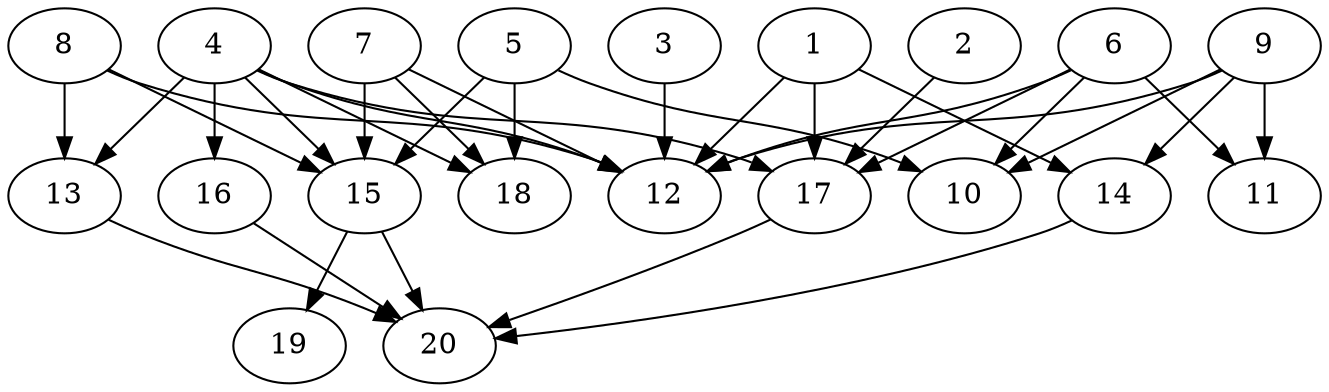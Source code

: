 // DAG automatically generated by daggen at Thu Oct  3 13:58:43 2019
// ./daggen --dot -n 20 --ccr 0.4 --fat 0.7 --regular 0.7 --density 0.7 --mindata 5242880 --maxdata 52428800 
digraph G {
  1 [size="98501120", alpha="0.04", expect_size="39400448"] 
  1 -> 12 [size ="39400448"]
  1 -> 14 [size ="39400448"]
  1 -> 17 [size ="39400448"]
  2 [size="102814720", alpha="0.13", expect_size="41125888"] 
  2 -> 17 [size ="41125888"]
  3 [size="129185280", alpha="0.05", expect_size="51674112"] 
  3 -> 12 [size ="51674112"]
  4 [size="44825600", alpha="0.19", expect_size="17930240"] 
  4 -> 12 [size ="17930240"]
  4 -> 13 [size ="17930240"]
  4 -> 15 [size ="17930240"]
  4 -> 16 [size ="17930240"]
  4 -> 17 [size ="17930240"]
  4 -> 18 [size ="17930240"]
  5 [size="16038400", alpha="0.01", expect_size="6415360"] 
  5 -> 10 [size ="6415360"]
  5 -> 15 [size ="6415360"]
  5 -> 18 [size ="6415360"]
  6 [size="42150400", alpha="0.19", expect_size="16860160"] 
  6 -> 10 [size ="16860160"]
  6 -> 11 [size ="16860160"]
  6 -> 12 [size ="16860160"]
  6 -> 17 [size ="16860160"]
  7 [size="109327360", alpha="0.02", expect_size="43730944"] 
  7 -> 12 [size ="43730944"]
  7 -> 15 [size ="43730944"]
  7 -> 18 [size ="43730944"]
  8 [size="50882560", alpha="0.10", expect_size="20353024"] 
  8 -> 12 [size ="20353024"]
  8 -> 13 [size ="20353024"]
  8 -> 15 [size ="20353024"]
  9 [size="128524800", alpha="0.10", expect_size="51409920"] 
  9 -> 10 [size ="51409920"]
  9 -> 11 [size ="51409920"]
  9 -> 12 [size ="51409920"]
  9 -> 14 [size ="51409920"]
  10 [size="43804160", alpha="0.05", expect_size="17521664"] 
  11 [size="13314560", alpha="0.11", expect_size="5325824"] 
  12 [size="35824640", alpha="0.19", expect_size="14329856"] 
  13 [size="114245120", alpha="0.05", expect_size="45698048"] 
  13 -> 20 [size ="45698048"]
  14 [size="24816640", alpha="0.18", expect_size="9926656"] 
  14 -> 20 [size ="9926656"]
  15 [size="18403840", alpha="0.17", expect_size="7361536"] 
  15 -> 19 [size ="7361536"]
  15 -> 20 [size ="7361536"]
  16 [size="23997440", alpha="0.09", expect_size="9598976"] 
  16 -> 20 [size ="9598976"]
  17 [size="20474880", alpha="0.18", expect_size="8189952"] 
  17 -> 20 [size ="8189952"]
  18 [size="31575040", alpha="0.17", expect_size="12630016"] 
  19 [size="93363200", alpha="0.02", expect_size="37345280"] 
  20 [size="34444800", alpha="0.03", expect_size="13777920"] 
}
